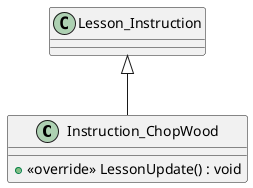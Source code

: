 @startuml
class Instruction_ChopWood {
    + <<override>> LessonUpdate() : void
}
Lesson_Instruction <|-- Instruction_ChopWood
@enduml
